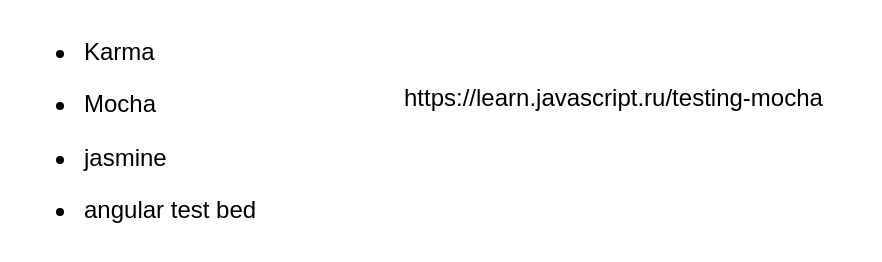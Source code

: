 <mxfile version="13.7.3" type="device" pages="3"><diagram id="yl9nOYH0sTT6Fh87tGFZ" name="типы"><mxGraphModel dx="1024" dy="592" grid="1" gridSize="10" guides="1" tooltips="1" connect="1" arrows="1" fold="1" page="1" pageScale="1" pageWidth="827" pageHeight="1169" math="0" shadow="0"><root><mxCell id="0"/><mxCell id="1" parent="0"/><mxCell id="R8mrVzwS40gJdupniA75-3" value="&lt;ul class=&quot;ak-ul&quot;&gt;&lt;li&gt;&lt;p&gt;Karma&lt;/p&gt;&lt;/li&gt;&lt;li&gt;&lt;p&gt;Mocha&lt;/p&gt;&lt;/li&gt;&lt;li&gt;&lt;p&gt;jasmine&lt;/p&gt;&lt;/li&gt;&lt;li&gt;&lt;p&gt;angular test bed&lt;/p&gt;&lt;/li&gt;&lt;/ul&gt;" style="text;whiteSpace=wrap;html=1;" parent="1" vertex="1"><mxGeometry x="40" y="40" width="160" height="130" as="geometry"/></mxCell><UserObject label="https://learn.javascript.ru/testing-mocha" link="https://learn.javascript.ru/testing-mocha" id="R8mrVzwS40gJdupniA75-4"><mxCell style="text;whiteSpace=wrap;html=1;" parent="1" vertex="1"><mxGeometry x="240" y="75" width="240" height="30" as="geometry"/></mxCell></UserObject></root></mxGraphModel></diagram><diagram id="3s0AycIwFpkHq5r3L6mW" name="protractor"><mxGraphModel dx="1024" dy="592" grid="1" gridSize="10" guides="1" tooltips="1" connect="1" arrows="1" fold="1" page="1" pageScale="1" pageWidth="827" pageHeight="1169" math="0" shadow="0"><root><mxCell id="IxChOuG9J4eGNN8hJACY-0"/><mxCell id="IxChOuG9J4eGNN8hJACY-1" parent="IxChOuG9J4eGNN8hJACY-0"/><mxCell id="IxChOuG9J4eGNN8hJACY-2" value="npm i -g protractor" style="text;whiteSpace=wrap;html=1;fillColor=#f8cecc;strokeColor=#b85450;" parent="IxChOuG9J4eGNN8hJACY-1" vertex="1"><mxGeometry x="40" y="40" width="120" height="30" as="geometry"/></mxCell><mxCell id="IxChOuG9J4eGNN8hJACY-3" value="webdriver-manager update" style="text;whiteSpace=wrap;html=1;fillColor=#f8cecc;strokeColor=#b85450;" parent="IxChOuG9J4eGNN8hJACY-1" vertex="1"><mxGeometry x="40" y="90" width="160" height="30" as="geometry"/></mxCell><mxCell id="IxChOuG9J4eGNN8hJACY-4" value="2" style="text;html=1;align=center;verticalAlign=middle;resizable=0;points=[];autosize=1;" parent="IxChOuG9J4eGNN8hJACY-1" vertex="1"><mxGeometry x="10" y="90" width="20" height="20" as="geometry"/></mxCell><mxCell id="IxChOuG9J4eGNN8hJACY-5" value="1" style="text;html=1;align=center;verticalAlign=middle;resizable=0;points=[];autosize=1;" parent="IxChOuG9J4eGNN8hJACY-1" vertex="1"><mxGeometry x="10" y="40" width="20" height="20" as="geometry"/></mxCell><mxCell id="IxChOuG9J4eGNN8hJACY-6" value="cd C:\Users\Solov\AppData\Roaming\npm\node_modules\protractor\example" style="text;whiteSpace=wrap;html=1;fillColor=#f8cecc;strokeColor=#b85450;" parent="IxChOuG9J4eGNN8hJACY-1" vertex="1"><mxGeometry x="40" y="140" width="420" height="30" as="geometry"/></mxCell><mxCell id="IxChOuG9J4eGNN8hJACY-7" value="3" style="text;html=1;align=center;verticalAlign=middle;resizable=0;points=[];autosize=1;" parent="IxChOuG9J4eGNN8hJACY-1" vertex="1"><mxGeometry x="10" y="140" width="20" height="20" as="geometry"/></mxCell><mxCell id="IxChOuG9J4eGNN8hJACY-8" value="cmd перейти на этот путь там должен быть файл config.js" style="text;html=1;align=center;verticalAlign=middle;resizable=0;points=[];autosize=1;" parent="IxChOuG9J4eGNN8hJACY-1" vertex="1"><mxGeometry x="470" y="145" width="340" height="20" as="geometry"/></mxCell><mxCell id="IxChOuG9J4eGNN8hJACY-9" value="protractor conf.js" style="text;whiteSpace=wrap;html=1;fillColor=#f8cecc;strokeColor=#b85450;" parent="IxChOuG9J4eGNN8hJACY-1" vertex="1"><mxGeometry x="40" y="190" width="100" height="30" as="geometry"/></mxCell><mxCell id="IxChOuG9J4eGNN8hJACY-10" value="4" style="text;html=1;align=center;verticalAlign=middle;resizable=0;points=[];autosize=1;" parent="IxChOuG9J4eGNN8hJACY-1" vertex="1"><mxGeometry x="10" y="190" width="20" height="20" as="geometry"/></mxCell><mxCell id="IxChOuG9J4eGNN8hJACY-11" value="" style="endArrow=none;dashed=1;html=1;" parent="IxChOuG9J4eGNN8hJACY-1" edge="1"><mxGeometry width="50" height="50" relative="1" as="geometry"><mxPoint x="40" y="240" as="sourcePoint"/><mxPoint x="800" y="240" as="targetPoint"/></mxGeometry></mxCell><UserObject label="http://juliemr.github.io/protractor-demo/" link="http://juliemr.github.io/protractor-demo/" id="IxChOuG9J4eGNN8hJACY-12"><mxCell style="text;whiteSpace=wrap;html=1;strokeColor=#82b366;fillColor=#d5e8d4;" parent="IxChOuG9J4eGNN8hJACY-1" vertex="1"><mxGeometry x="40" y="280" width="230" height="30" as="geometry"/></mxCell></UserObject><mxCell id="IxChOuG9J4eGNN8hJACY-13" value="app (calculator) for test" style="text;html=1;align=center;verticalAlign=middle;resizable=0;points=[];autosize=1;" parent="IxChOuG9J4eGNN8hJACY-1" vertex="1"><mxGeometry x="290" y="285" width="140" height="20" as="geometry"/></mxCell><mxCell id="IxChOuG9J4eGNN8hJACY-14" value="https://www.protractortest.org/#/api" style="text;whiteSpace=wrap;html=1;strokeColor=#82b366;fillColor=#d5e8d4;" parent="IxChOuG9J4eGNN8hJACY-1" vertex="1"><mxGeometry x="40" y="330" width="210" height="30" as="geometry"/></mxCell><mxCell id="IxChOuG9J4eGNN8hJACY-15" value="caйт с командами для protractor" style="text;html=1;align=center;verticalAlign=middle;resizable=0;points=[];autosize=1;" parent="IxChOuG9J4eGNN8hJACY-1" vertex="1"><mxGeometry x="290" y="335" width="190" height="20" as="geometry"/></mxCell><mxCell id="IxChOuG9J4eGNN8hJACY-16" value="&lt;div style=&quot;color: rgb(212 , 212 , 212) ; background-color: rgb(30 , 30 , 30) ; font-family: &amp;#34;consolas&amp;#34; , &amp;#34;courier new&amp;#34; , monospace ; font-weight: normal ; font-size: 14px ; line-height: 19px&quot;&gt;&lt;div&gt;&lt;span style=&quot;color: #4ec9b0&quot;&gt;exports&lt;/span&gt;&lt;span style=&quot;color: #d4d4d4&quot;&gt;.&lt;/span&gt;&lt;span style=&quot;color: #9cdcfe&quot;&gt;config&lt;/span&gt;&lt;span style=&quot;color: #d4d4d4&quot;&gt;&amp;nbsp;=&amp;nbsp;{&lt;/span&gt;&lt;/div&gt;&lt;div&gt;&lt;span style=&quot;color: #d4d4d4&quot;&gt;&amp;nbsp;&amp;nbsp;&lt;/span&gt;&lt;span style=&quot;color: #9cdcfe&quot;&gt;directConnect&lt;/span&gt;&lt;span style=&quot;color: #9cdcfe&quot;&gt;:&lt;/span&gt;&lt;span style=&quot;color: #d4d4d4&quot;&gt;&amp;nbsp;&lt;/span&gt;&lt;span style=&quot;color: #569cd6&quot;&gt;true&lt;/span&gt;&lt;span style=&quot;color: #d4d4d4&quot;&gt;,&lt;/span&gt;&lt;/div&gt;&lt;div&gt;&lt;span style=&quot;color: #d4d4d4&quot;&gt;&amp;nbsp;&amp;nbsp;&lt;/span&gt;&lt;span style=&quot;color: #9cdcfe&quot;&gt;capabilities&lt;/span&gt;&lt;span style=&quot;color: #9cdcfe&quot;&gt;:&lt;/span&gt;&lt;span style=&quot;color: #d4d4d4&quot;&gt;&amp;nbsp;{&lt;/span&gt;&lt;/div&gt;&lt;div&gt;&lt;span style=&quot;color: #d4d4d4&quot;&gt;&amp;nbsp;&amp;nbsp;&amp;nbsp;&amp;nbsp;&lt;/span&gt;&lt;span style=&quot;color: #ce9178&quot;&gt;'browserName'&lt;/span&gt;&lt;span style=&quot;color: #9cdcfe&quot;&gt;:&lt;/span&gt;&lt;span style=&quot;color: #d4d4d4&quot;&gt;&amp;nbsp;&lt;/span&gt;&lt;span style=&quot;color: #ce9178&quot;&gt;'chrome'&lt;/span&gt;&lt;/div&gt;&lt;div&gt;&lt;span style=&quot;color: #d4d4d4&quot;&gt;&amp;nbsp;&amp;nbsp;},&lt;/span&gt;&lt;/div&gt;&lt;div&gt;&lt;span style=&quot;color: #d4d4d4&quot;&gt;&amp;nbsp;&amp;nbsp;&lt;/span&gt;&lt;span style=&quot;color: #9cdcfe&quot;&gt;framework&lt;/span&gt;&lt;span style=&quot;color: #9cdcfe&quot;&gt;:&lt;/span&gt;&lt;span style=&quot;color: #d4d4d4&quot;&gt;&amp;nbsp;&lt;/span&gt;&lt;span style=&quot;color: #ce9178&quot;&gt;'jasmine'&lt;/span&gt;&lt;span style=&quot;color: #d4d4d4&quot;&gt;,&lt;/span&gt;&lt;/div&gt;&lt;div&gt;&lt;span style=&quot;color: #d4d4d4&quot;&gt;&amp;nbsp;&amp;nbsp;&lt;/span&gt;&lt;span style=&quot;color: #9cdcfe&quot;&gt;specs&lt;/span&gt;&lt;span style=&quot;color: #9cdcfe&quot;&gt;:&lt;/span&gt;&lt;span style=&quot;color: #d4d4d4&quot;&gt;&amp;nbsp;[&lt;/span&gt;&lt;span style=&quot;color: #ce9178&quot;&gt;'./calculator.js'&lt;/span&gt;&lt;span style=&quot;color: #d4d4d4&quot;&gt;],&amp;nbsp;&lt;/span&gt;&lt;span style=&quot;color: #6a9955&quot;&gt;//&amp;nbsp;&amp;lt;--&amp;nbsp;&amp;nbsp;&lt;/span&gt;&lt;/div&gt;&lt;div&gt;&lt;span style=&quot;color: #d4d4d4&quot;&gt;&amp;nbsp;&amp;nbsp;&lt;/span&gt;&lt;span style=&quot;color: #9cdcfe&quot;&gt;jasmineNodeOpts&lt;/span&gt;&lt;span style=&quot;color: #9cdcfe&quot;&gt;:&lt;/span&gt;&lt;span style=&quot;color: #d4d4d4&quot;&gt;&amp;nbsp;{&lt;/span&gt;&lt;/div&gt;&lt;div&gt;&lt;span style=&quot;color: #d4d4d4&quot;&gt;&amp;nbsp;&amp;nbsp;&amp;nbsp;&amp;nbsp;&lt;/span&gt;&lt;span style=&quot;color: #9cdcfe&quot;&gt;defaultTimeoutInterval&lt;/span&gt;&lt;span style=&quot;color: #9cdcfe&quot;&gt;:&lt;/span&gt;&lt;span style=&quot;color: #d4d4d4&quot;&gt;&amp;nbsp;&lt;/span&gt;&lt;span style=&quot;color: #b5cea8&quot;&gt;30000&lt;/span&gt;&lt;/div&gt;&lt;div&gt;&lt;span style=&quot;color: #d4d4d4&quot;&gt;&amp;nbsp;&amp;nbsp;}&lt;/span&gt;&lt;/div&gt;&lt;div&gt;&lt;span style=&quot;color: #d4d4d4&quot;&gt;};&lt;/span&gt;&lt;/div&gt;&lt;/div&gt;" style="text;whiteSpace=wrap;html=1;" parent="IxChOuG9J4eGNN8hJACY-1" vertex="1"><mxGeometry x="40" y="410" width="300" height="220" as="geometry"/></mxCell><mxCell id="IxChOuG9J4eGNN8hJACY-17" value="conf.js" style="text;html=1;align=center;verticalAlign=middle;resizable=0;points=[];autosize=1;" parent="IxChOuG9J4eGNN8hJACY-1" vertex="1"><mxGeometry x="40" y="380" width="50" height="20" as="geometry"/></mxCell><mxCell id="ctzNnGmsFFQ6oppSiSVH-0" value="&lt;div style=&quot;color: rgb(212 , 212 , 212) ; background-color: rgb(30 , 30 , 30) ; font-family: &amp;#34;consolas&amp;#34; , &amp;#34;courier new&amp;#34; , monospace ; font-weight: normal ; font-size: 14px ; line-height: 19px&quot;&gt;&lt;div&gt;&lt;span style=&quot;color: #dcdcaa&quot;&gt;describe&lt;/span&gt;&lt;span style=&quot;color: #d4d4d4&quot;&gt;(&lt;/span&gt;&lt;span style=&quot;color: #ce9178&quot;&gt;'demo&amp;nbsp;calculator&amp;nbsp;test'&lt;/span&gt;&lt;span style=&quot;color: #d4d4d4&quot;&gt;,&amp;nbsp;()&amp;nbsp;&lt;/span&gt;&lt;span style=&quot;color: #569cd6&quot;&gt;=&amp;gt;&lt;/span&gt;&lt;span style=&quot;color: #d4d4d4&quot;&gt;&amp;nbsp;{&lt;/span&gt;&lt;/div&gt;&lt;div&gt;&lt;span style=&quot;color: #d4d4d4&quot;&gt;&amp;nbsp;&amp;nbsp;&amp;nbsp;&amp;nbsp;&lt;/span&gt;&lt;span style=&quot;color: #dcdcaa&quot;&gt;it&lt;/span&gt;&lt;span style=&quot;color: #d4d4d4&quot;&gt;(&lt;/span&gt;&lt;span style=&quot;color: #ce9178&quot;&gt;'addition&amp;nbsp;test'&lt;/span&gt;&lt;span style=&quot;color: #d4d4d4&quot;&gt;,&amp;nbsp;()&amp;nbsp;&lt;/span&gt;&lt;span style=&quot;color: #569cd6&quot;&gt;=&amp;gt;&lt;/span&gt;&lt;span style=&quot;color: #d4d4d4&quot;&gt;&amp;nbsp;{&lt;/span&gt;&lt;/div&gt;&lt;div&gt;&lt;span style=&quot;color: #d4d4d4&quot;&gt;&amp;nbsp;&amp;nbsp;&amp;nbsp;&amp;nbsp;&amp;nbsp;&amp;nbsp;&amp;nbsp;&amp;nbsp;&lt;/span&gt;&lt;span style=&quot;color: #9cdcfe&quot;&gt;browser&lt;/span&gt;&lt;span style=&quot;color: #d4d4d4&quot;&gt;.&lt;/span&gt;&lt;span style=&quot;color: #dcdcaa&quot;&gt;get&lt;/span&gt;&lt;span style=&quot;color: #d4d4d4&quot;&gt;(&lt;/span&gt;&lt;span style=&quot;color: #ce9178&quot;&gt;'http://juliemr.github.io/protractor-demo/'&lt;/span&gt;&lt;span style=&quot;color: #d4d4d4&quot;&gt;);&amp;nbsp;&amp;nbsp;&lt;/span&gt;&lt;span style=&quot;color: #6a9955&quot;&gt;//&amp;nbsp;открывает&amp;nbsp;браузер&lt;/span&gt;&lt;/div&gt;&lt;div&gt;&lt;span style=&quot;color: #d4d4d4&quot;&gt;&amp;nbsp;&amp;nbsp;&amp;nbsp;&amp;nbsp;&amp;nbsp;&amp;nbsp;&amp;nbsp;&amp;nbsp;&lt;/span&gt;&lt;span style=&quot;color: #dcdcaa&quot;&gt;expect&lt;/span&gt;&lt;span style=&quot;color: #d4d4d4&quot;&gt;(&lt;/span&gt;&lt;span style=&quot;color: #9cdcfe&quot;&gt;browser&lt;/span&gt;&lt;span style=&quot;color: #d4d4d4&quot;&gt;.&lt;/span&gt;&lt;span style=&quot;color: #dcdcaa&quot;&gt;getCurrentUrl&lt;/span&gt;&lt;span style=&quot;color: #d4d4d4&quot;&gt;()).&lt;/span&gt;&lt;span style=&quot;color: #dcdcaa&quot;&gt;toBe&lt;/span&gt;&lt;span style=&quot;color: #d4d4d4&quot;&gt;(&lt;/span&gt;&lt;span style=&quot;color: #ce9178&quot;&gt;'http://juliemr.github.io/protractor-demo/'&lt;/span&gt;&lt;span style=&quot;color: #d4d4d4&quot;&gt;);&lt;/span&gt;&lt;/div&gt;&lt;br&gt;&lt;div&gt;&lt;span style=&quot;color: #d4d4d4&quot;&gt;&amp;nbsp;&amp;nbsp;&amp;nbsp;&amp;nbsp;&amp;nbsp;&amp;nbsp;&amp;nbsp;&amp;nbsp;&lt;/span&gt;&lt;span style=&quot;color: #569cd6&quot;&gt;var&lt;/span&gt;&lt;span style=&quot;color: #d4d4d4&quot;&gt;&amp;nbsp;&lt;/span&gt;&lt;span style=&quot;color: #9cdcfe&quot;&gt;input&lt;/span&gt;&lt;span style=&quot;color: #d4d4d4&quot;&gt;&amp;nbsp;=&amp;nbsp;&lt;/span&gt;&lt;span style=&quot;color: #dcdcaa&quot;&gt;element&lt;/span&gt;&lt;span style=&quot;color: #d4d4d4&quot;&gt;(&lt;/span&gt;&lt;span style=&quot;color: #9cdcfe&quot;&gt;by&lt;/span&gt;&lt;span style=&quot;color: #d4d4d4&quot;&gt;.&lt;/span&gt;&lt;span style=&quot;color: #dcdcaa&quot;&gt;model&lt;/span&gt;&lt;span style=&quot;color: #d4d4d4&quot;&gt;(&lt;/span&gt;&lt;span style=&quot;color: #ce9178&quot;&gt;'first'&lt;/span&gt;&lt;span style=&quot;color: #d4d4d4&quot;&gt;));&amp;nbsp;&lt;/span&gt;&lt;span style=&quot;color: #6a9955&quot;&gt;//&amp;nbsp;вставляю&amp;nbsp;значения&amp;nbsp;в&amp;nbsp;ng-model&lt;/span&gt;&lt;/div&gt;&lt;div&gt;&lt;span style=&quot;color: #d4d4d4&quot;&gt;&amp;nbsp;&amp;nbsp;&amp;nbsp;&amp;nbsp;&amp;nbsp;&amp;nbsp;&amp;nbsp;&amp;nbsp;&lt;/span&gt;&lt;span style=&quot;color: #9cdcfe&quot;&gt;input&lt;/span&gt;&lt;span style=&quot;color: #d4d4d4&quot;&gt;.&lt;/span&gt;&lt;span style=&quot;color: #dcdcaa&quot;&gt;sendKeys&lt;/span&gt;&lt;span style=&quot;color: #d4d4d4&quot;&gt;(&lt;/span&gt;&lt;span style=&quot;color: #ce9178&quot;&gt;'2'&lt;/span&gt;&lt;span style=&quot;color: #d4d4d4&quot;&gt;);&lt;/span&gt;&lt;/div&gt;&lt;div&gt;&lt;span style=&quot;color: #d4d4d4&quot;&gt;&amp;nbsp;&amp;nbsp;&amp;nbsp;&amp;nbsp;&amp;nbsp;&amp;nbsp;&amp;nbsp;&amp;nbsp;&lt;/span&gt;&lt;span style=&quot;color: #dcdcaa&quot;&gt;expect&lt;/span&gt;&lt;span style=&quot;color: #d4d4d4&quot;&gt;(&lt;/span&gt;&lt;span style=&quot;color: #9cdcfe&quot;&gt;input&lt;/span&gt;&lt;span style=&quot;color: #d4d4d4&quot;&gt;.&lt;/span&gt;&lt;span style=&quot;color: #dcdcaa&quot;&gt;getAttribute&lt;/span&gt;&lt;span style=&quot;color: #d4d4d4&quot;&gt;(&lt;/span&gt;&lt;span style=&quot;color: #ce9178&quot;&gt;'value'&lt;/span&gt;&lt;span style=&quot;color: #d4d4d4&quot;&gt;)).&lt;/span&gt;&lt;span style=&quot;color: #dcdcaa&quot;&gt;toBe&lt;/span&gt;&lt;span style=&quot;color: #d4d4d4&quot;&gt;(&lt;/span&gt;&lt;span style=&quot;color: #ce9178&quot;&gt;'2'&lt;/span&gt;&lt;span style=&quot;color: #d4d4d4&quot;&gt;);&lt;/span&gt;&lt;/div&gt;&lt;br&gt;&lt;div&gt;&lt;span style=&quot;color: #d4d4d4&quot;&gt;&amp;nbsp;&amp;nbsp;&amp;nbsp;&amp;nbsp;&amp;nbsp;&amp;nbsp;&amp;nbsp;&amp;nbsp;&lt;/span&gt;&lt;span style=&quot;color: #569cd6&quot;&gt;var&lt;/span&gt;&lt;span style=&quot;color: #d4d4d4&quot;&gt;&amp;nbsp;&lt;/span&gt;&lt;span style=&quot;color: #9cdcfe&quot;&gt;input2&lt;/span&gt;&lt;span style=&quot;color: #d4d4d4&quot;&gt;&amp;nbsp;=&amp;nbsp;&lt;/span&gt;&lt;span style=&quot;color: #dcdcaa&quot;&gt;element&lt;/span&gt;&lt;span style=&quot;color: #d4d4d4&quot;&gt;(&lt;/span&gt;&lt;span style=&quot;color: #9cdcfe&quot;&gt;by&lt;/span&gt;&lt;span style=&quot;color: #d4d4d4&quot;&gt;.&lt;/span&gt;&lt;span style=&quot;color: #dcdcaa&quot;&gt;model&lt;/span&gt;&lt;span style=&quot;color: #d4d4d4&quot;&gt;(&lt;/span&gt;&lt;span style=&quot;color: #ce9178&quot;&gt;'second'&lt;/span&gt;&lt;span style=&quot;color: #d4d4d4&quot;&gt;));&amp;nbsp;&lt;/span&gt;&lt;span style=&quot;color: #6a9955&quot;&gt;//&amp;nbsp;вставляю&amp;nbsp;значения&amp;nbsp;в&amp;nbsp;ng-model&lt;/span&gt;&lt;/div&gt;&lt;div&gt;&lt;span style=&quot;color: #d4d4d4&quot;&gt;&amp;nbsp;&amp;nbsp;&amp;nbsp;&amp;nbsp;&amp;nbsp;&amp;nbsp;&amp;nbsp;&amp;nbsp;&lt;/span&gt;&lt;span style=&quot;color: #9cdcfe&quot;&gt;input2&lt;/span&gt;&lt;span style=&quot;color: #d4d4d4&quot;&gt;.&lt;/span&gt;&lt;span style=&quot;color: #dcdcaa&quot;&gt;sendKeys&lt;/span&gt;&lt;span style=&quot;color: #d4d4d4&quot;&gt;(&lt;/span&gt;&lt;span style=&quot;color: #ce9178&quot;&gt;'3'&lt;/span&gt;&lt;span style=&quot;color: #d4d4d4&quot;&gt;);&lt;/span&gt;&lt;/div&gt;&lt;div&gt;&lt;span style=&quot;color: #d4d4d4&quot;&gt;&amp;nbsp;&amp;nbsp;&amp;nbsp;&amp;nbsp;&amp;nbsp;&amp;nbsp;&amp;nbsp;&amp;nbsp;&lt;/span&gt;&lt;span style=&quot;color: #dcdcaa&quot;&gt;expect&lt;/span&gt;&lt;span style=&quot;color: #d4d4d4&quot;&gt;(&lt;/span&gt;&lt;span style=&quot;color: #9cdcfe&quot;&gt;input2&lt;/span&gt;&lt;span style=&quot;color: #d4d4d4&quot;&gt;.&lt;/span&gt;&lt;span style=&quot;color: #dcdcaa&quot;&gt;getAttribute&lt;/span&gt;&lt;span style=&quot;color: #d4d4d4&quot;&gt;(&lt;/span&gt;&lt;span style=&quot;color: #ce9178&quot;&gt;'value'&lt;/span&gt;&lt;span style=&quot;color: #d4d4d4&quot;&gt;)).&lt;/span&gt;&lt;span style=&quot;color: #dcdcaa&quot;&gt;toBe&lt;/span&gt;&lt;span style=&quot;color: #d4d4d4&quot;&gt;(&lt;/span&gt;&lt;span style=&quot;color: #ce9178&quot;&gt;'3'&lt;/span&gt;&lt;span style=&quot;color: #d4d4d4&quot;&gt;);&lt;/span&gt;&lt;/div&gt;&lt;br&gt;&lt;div&gt;&lt;span style=&quot;color: #d4d4d4&quot;&gt;&amp;nbsp;&amp;nbsp;&amp;nbsp;&amp;nbsp;&amp;nbsp;&amp;nbsp;&amp;nbsp;&amp;nbsp;&lt;/span&gt;&lt;span style=&quot;color: #dcdcaa&quot;&gt;element&lt;/span&gt;&lt;span style=&quot;color: #d4d4d4&quot;&gt;(&lt;/span&gt;&lt;span style=&quot;color: #9cdcfe&quot;&gt;by&lt;/span&gt;&lt;span style=&quot;color: #d4d4d4&quot;&gt;.&lt;/span&gt;&lt;span style=&quot;color: #dcdcaa&quot;&gt;css&lt;/span&gt;&lt;span style=&quot;color: #d4d4d4&quot;&gt;(&lt;/span&gt;&lt;span style=&quot;color: #ce9178&quot;&gt;'[ng-click=&quot;doAddition()&quot;]'&lt;/span&gt;&lt;span style=&quot;color: #d4d4d4&quot;&gt;)).&lt;/span&gt;&lt;span style=&quot;color: #dcdcaa&quot;&gt;click&lt;/span&gt;&lt;span style=&quot;color: #d4d4d4&quot;&gt;();&lt;/span&gt;&lt;/div&gt;&lt;div&gt;&lt;span style=&quot;color: #d4d4d4&quot;&gt;&amp;nbsp;&amp;nbsp;&amp;nbsp;&amp;nbsp;&amp;nbsp;&amp;nbsp;&amp;nbsp;&amp;nbsp;&lt;/span&gt;&lt;span style=&quot;color: #569cd6&quot;&gt;let&lt;/span&gt;&lt;span style=&quot;color: #d4d4d4&quot;&gt;&amp;nbsp;&lt;/span&gt;&lt;span style=&quot;color: #9cdcfe&quot;&gt;result&lt;/span&gt;&lt;span style=&quot;color: #d4d4d4&quot;&gt;&amp;nbsp;=&amp;nbsp;&lt;/span&gt;&lt;span style=&quot;color: #dcdcaa&quot;&gt;element&lt;/span&gt;&lt;span style=&quot;color: #d4d4d4&quot;&gt;(&lt;/span&gt;&lt;span style=&quot;color: #9cdcfe&quot;&gt;by&lt;/span&gt;&lt;span style=&quot;color: #d4d4d4&quot;&gt;.&lt;/span&gt;&lt;span style=&quot;color: #dcdcaa&quot;&gt;cssContainingText&lt;/span&gt;&lt;span style=&quot;color: #d4d4d4&quot;&gt;(&lt;/span&gt;&lt;span style=&quot;color: #ce9178&quot;&gt;'.ng-binding'&lt;/span&gt;&lt;span style=&quot;color: #d4d4d4&quot;&gt;,&amp;nbsp;&lt;/span&gt;&lt;span style=&quot;color: #ce9178&quot;&gt;'5'&lt;/span&gt;&lt;span style=&quot;color: #d4d4d4&quot;&gt;));&lt;/span&gt;&lt;/div&gt;&lt;div&gt;&lt;span style=&quot;color: #d4d4d4&quot;&gt;&amp;nbsp;&amp;nbsp;&amp;nbsp;&amp;nbsp;&amp;nbsp;&amp;nbsp;&amp;nbsp;&amp;nbsp;&lt;/span&gt;&lt;span style=&quot;color: #dcdcaa&quot;&gt;expect&lt;/span&gt;&lt;span style=&quot;color: #d4d4d4&quot;&gt;(&lt;/span&gt;&lt;span style=&quot;color: #9cdcfe&quot;&gt;result&lt;/span&gt;&lt;span style=&quot;color: #d4d4d4&quot;&gt;.&lt;/span&gt;&lt;span style=&quot;color: #dcdcaa&quot;&gt;getText&lt;/span&gt;&lt;span style=&quot;color: #d4d4d4&quot;&gt;()).&lt;/span&gt;&lt;span style=&quot;color: #dcdcaa&quot;&gt;toEqual&lt;/span&gt;&lt;span style=&quot;color: #d4d4d4&quot;&gt;(&lt;/span&gt;&lt;span style=&quot;color: #ce9178&quot;&gt;'5'&lt;/span&gt;&lt;span style=&quot;color: #d4d4d4&quot;&gt;);&lt;/span&gt;&lt;/div&gt;&lt;br&gt;&lt;div&gt;&lt;span style=&quot;color: #d4d4d4&quot;&gt;&amp;nbsp;&amp;nbsp;&amp;nbsp;&amp;nbsp;&amp;nbsp;&amp;nbsp;&amp;nbsp;&amp;nbsp;&lt;/span&gt;&lt;span style=&quot;color: #9cdcfe&quot;&gt;browser&lt;/span&gt;&lt;span style=&quot;color: #d4d4d4&quot;&gt;.&lt;/span&gt;&lt;span style=&quot;color: #dcdcaa&quot;&gt;sleep&lt;/span&gt;&lt;span style=&quot;color: #d4d4d4&quot;&gt;(&lt;/span&gt;&lt;span style=&quot;color: #b5cea8&quot;&gt;5000&lt;/span&gt;&lt;span style=&quot;color: #d4d4d4&quot;&gt;);&amp;nbsp;&lt;/span&gt;&lt;span style=&quot;color: #6a9955&quot;&gt;//&amp;nbsp;делаю&amp;nbsp;что&amp;nbsp;бы&amp;nbsp;браузер&amp;nbsp;не&amp;nbsp;отключался&lt;/span&gt;&lt;/div&gt;&lt;div&gt;&lt;span style=&quot;color: #d4d4d4&quot;&gt;&amp;nbsp;&amp;nbsp;&amp;nbsp;&amp;nbsp;})&lt;/span&gt;&lt;/div&gt;&lt;div&gt;&lt;span style=&quot;color: #d4d4d4&quot;&gt;})&lt;/span&gt;&lt;/div&gt;&lt;/div&gt;" style="text;whiteSpace=wrap;html=1;" vertex="1" parent="IxChOuG9J4eGNN8hJACY-1"><mxGeometry x="40" y="690" width="640" height="430" as="geometry"/></mxCell><mxCell id="ctzNnGmsFFQ6oppSiSVH-1" value="calculator.js" style="text;html=1;align=center;verticalAlign=middle;resizable=0;points=[];autosize=1;" vertex="1" parent="IxChOuG9J4eGNN8hJACY-1"><mxGeometry x="40" y="660" width="80" height="20" as="geometry"/></mxCell></root></mxGraphModel></diagram><diagram id="4d-nBPWV5d9F35XkXgOp" name="protractor commands"><mxGraphModel dx="1024" dy="592" grid="1" gridSize="10" guides="1" tooltips="1" connect="1" arrows="1" fold="1" page="1" pageScale="1" pageWidth="827" pageHeight="1169" math="0" shadow="0"><root><mxCell id="yVoPqBQKCBsdZDCUNep--0"/><mxCell id="yVoPqBQKCBsdZDCUNep--1" parent="yVoPqBQKCBsdZDCUNep--0"/><mxCell id="yVoPqBQKCBsdZDCUNep--4" style="edgeStyle=orthogonalEdgeStyle;rounded=0;orthogonalLoop=1;jettySize=auto;html=1;exitX=1;exitY=0.5;exitDx=0;exitDy=0;entryX=0.003;entryY=0.48;entryDx=0;entryDy=0;entryPerimeter=0;" edge="1" parent="yVoPqBQKCBsdZDCUNep--1" source="yVoPqBQKCBsdZDCUNep--2" target="yVoPqBQKCBsdZDCUNep--3"><mxGeometry relative="1" as="geometry"/></mxCell><mxCell id="yVoPqBQKCBsdZDCUNep--2" value="&lt;div style=&quot;color: rgb(212, 212, 212); background-color: rgb(30, 30, 30); font-family: consolas, &amp;quot;courier new&amp;quot;, monospace; font-weight: normal; font-size: 14px; line-height: 19px;&quot;&gt;&lt;div&gt;&lt;span style=&quot;color: #9cdcfe&quot;&gt;browser&lt;/span&gt;&lt;span style=&quot;color: #d4d4d4&quot;&gt;.&lt;/span&gt;&lt;span style=&quot;color: #dcdcaa&quot;&gt;get&lt;/span&gt;&lt;/div&gt;&lt;/div&gt;" style="text;whiteSpace=wrap;html=1;" vertex="1" parent="yVoPqBQKCBsdZDCUNep--1"><mxGeometry x="40" y="40" width="90" height="30" as="geometry"/></mxCell><mxCell id="yVoPqBQKCBsdZDCUNep--3" value="открывает браузер" style="text;html=1;align=left;verticalAlign=middle;resizable=0;points=[];autosize=1;" vertex="1" parent="yVoPqBQKCBsdZDCUNep--1"><mxGeometry x="240" y="45" width="120" height="20" as="geometry"/></mxCell><mxCell id="yVoPqBQKCBsdZDCUNep--5" value="get&amp;nbsp;ng-model element" style="text;html=1;align=center;verticalAlign=middle;resizable=0;points=[];autosize=1;" vertex="1" parent="yVoPqBQKCBsdZDCUNep--1"><mxGeometry x="480" y="115" width="130" height="20" as="geometry"/></mxCell><mxCell id="yVoPqBQKCBsdZDCUNep--8" style="edgeStyle=orthogonalEdgeStyle;rounded=0;orthogonalLoop=1;jettySize=auto;html=1;exitX=1;exitY=0.5;exitDx=0;exitDy=0;" edge="1" parent="yVoPqBQKCBsdZDCUNep--1" source="yVoPqBQKCBsdZDCUNep--6" target="yVoPqBQKCBsdZDCUNep--7"><mxGeometry relative="1" as="geometry"/></mxCell><mxCell id="yVoPqBQKCBsdZDCUNep--6" value="&lt;div style=&quot;color: rgb(212, 212, 212); background-color: rgb(30, 30, 30); font-family: consolas, &amp;quot;courier new&amp;quot;, monospace; font-weight: normal; font-size: 14px; line-height: 19px;&quot;&gt;&lt;div&gt;&lt;span style=&quot;color: #d4d4d4&quot;&gt;&amp;nbsp;&lt;/span&gt;&lt;span style=&quot;color: #9cdcfe&quot;&gt;browser&lt;/span&gt;&lt;span style=&quot;color: #d4d4d4&quot;&gt;.&lt;/span&gt;&lt;span style=&quot;color: #dcdcaa&quot;&gt;sleep&lt;/span&gt;&lt;span style=&quot;color: #d4d4d4&quot;&gt;(&lt;/span&gt;&lt;span style=&quot;color: #b5cea8&quot;&gt;5000&lt;/span&gt;&lt;span style=&quot;color: #d4d4d4&quot;&gt;);&lt;/span&gt;&lt;/div&gt;&lt;/div&gt;" style="text;whiteSpace=wrap;html=1;" vertex="1" parent="yVoPqBQKCBsdZDCUNep--1"><mxGeometry x="40" y="340" width="170" height="30" as="geometry"/></mxCell><mxCell id="yVoPqBQKCBsdZDCUNep--7" value="держит открытым браузер" style="text;html=1;align=left;verticalAlign=middle;resizable=0;points=[];autosize=1;" vertex="1" parent="yVoPqBQKCBsdZDCUNep--1"><mxGeometry x="240" y="345" width="160" height="20" as="geometry"/></mxCell><mxCell id="yVoPqBQKCBsdZDCUNep--9" value="&lt;div style=&quot;color: rgb(212 , 212 , 212) ; background-color: rgb(30 , 30 , 30) ; font-family: &amp;#34;consolas&amp;#34; , &amp;#34;courier new&amp;#34; , monospace ; font-weight: normal ; font-size: 14px ; line-height: 19px&quot;&gt;&lt;div&gt;&lt;span style=&quot;color: #569cd6&quot;&gt;var&lt;/span&gt;&lt;span style=&quot;color: #d4d4d4&quot;&gt;&amp;nbsp;&lt;/span&gt;&lt;span style=&quot;color: #9cdcfe&quot;&gt;input2&lt;/span&gt;&lt;span style=&quot;color: #d4d4d4&quot;&gt;&amp;nbsp;=&amp;nbsp;&lt;/span&gt;&lt;span style=&quot;color: #dcdcaa&quot;&gt;element&lt;/span&gt;&lt;span style=&quot;color: #d4d4d4&quot;&gt;(&lt;/span&gt;&lt;span style=&quot;color: #9cdcfe&quot;&gt;by&lt;/span&gt;&lt;span style=&quot;color: #d4d4d4&quot;&gt;.&lt;/span&gt;&lt;span style=&quot;color: #dcdcaa&quot;&gt;model&lt;/span&gt;&lt;span style=&quot;color: #d4d4d4&quot;&gt;(&lt;/span&gt;&lt;span style=&quot;color: #ce9178&quot;&gt;'second'&lt;/span&gt;&lt;span style=&quot;color: #d4d4d4&quot;&gt;));&lt;/span&gt;&lt;/div&gt;&lt;div&gt;&lt;span style=&quot;color: #d4d4d4&quot;&gt;&amp;nbsp;&amp;nbsp;&amp;nbsp;&amp;nbsp;&lt;/span&gt;&lt;span style=&quot;color: #9cdcfe&quot;&gt;input2&lt;/span&gt;&lt;span style=&quot;color: #d4d4d4&quot;&gt;.&lt;/span&gt;&lt;span style=&quot;color: #dcdcaa&quot;&gt;sendKeys&lt;/span&gt;&lt;span style=&quot;color: #d4d4d4&quot;&gt;(&lt;/span&gt;&lt;span style=&quot;color: #ce9178&quot;&gt;'123'&lt;/span&gt;&lt;span style=&quot;color: #d4d4d4&quot;&gt;);&lt;/span&gt;&lt;/div&gt;&lt;div&gt;&lt;span style=&quot;color: #d4d4d4&quot;&gt;&amp;nbsp; &amp;nbsp; &lt;/span&gt;&lt;span style=&quot;color: #dcdcaa&quot;&gt;expect&lt;/span&gt;&lt;span style=&quot;color: #d4d4d4&quot;&gt;(&lt;/span&gt;&lt;span style=&quot;color: #9cdcfe&quot;&gt;input&lt;/span&gt;&lt;span style=&quot;color: #d4d4d4&quot;&gt;.&lt;/span&gt;&lt;span style=&quot;color: #dcdcaa&quot;&gt;getAttribute&lt;/span&gt;&lt;span style=&quot;color: #d4d4d4&quot;&gt;(&lt;/span&gt;&lt;span style=&quot;color: #ce9178&quot;&gt;'value'&lt;/span&gt;&lt;span style=&quot;color: #d4d4d4&quot;&gt;)).&lt;/span&gt;&lt;span style=&quot;color: #dcdcaa&quot;&gt;toBe&lt;/span&gt;&lt;span style=&quot;color: #d4d4d4&quot;&gt;(&lt;/span&gt;&lt;span style=&quot;color: #ce9178&quot;&gt;'123'&lt;/span&gt;&lt;span style=&quot;color: #d4d4d4&quot;&gt;);&lt;/span&gt;&lt;/div&gt;&lt;/div&gt;" style="text;whiteSpace=wrap;html=1;" vertex="1" parent="yVoPqBQKCBsdZDCUNep--1"><mxGeometry x="40" y="90" width="410" height="70" as="geometry"/></mxCell><mxCell id="yVoPqBQKCBsdZDCUNep--10" value="&lt;div style=&quot;color: rgb(212, 212, 212); background-color: rgb(30, 30, 30); font-family: consolas, &amp;quot;courier new&amp;quot;, monospace; font-weight: normal; font-size: 14px; line-height: 19px;&quot;&gt;&lt;div&gt;&lt;span style=&quot;color: #dcdcaa&quot;&gt;element&lt;/span&gt;&lt;span style=&quot;color: #d4d4d4&quot;&gt;(&lt;/span&gt;&lt;span style=&quot;color: #9cdcfe&quot;&gt;by&lt;/span&gt;&lt;span style=&quot;color: #d4d4d4&quot;&gt;.&lt;/span&gt;&lt;span style=&quot;color: #dcdcaa&quot;&gt;css&lt;/span&gt;&lt;span style=&quot;color: #d4d4d4&quot;&gt;(&lt;/span&gt;&lt;span style=&quot;color: #ce9178&quot;&gt;'[ng-click=&quot;doAddition()&quot;]'&lt;/span&gt;&lt;span style=&quot;color: #d4d4d4&quot;&gt;)).&lt;/span&gt;&lt;span style=&quot;color: #dcdcaa&quot;&gt;click&lt;/span&gt;&lt;span style=&quot;color: #d4d4d4&quot;&gt;();&lt;/span&gt;&lt;/div&gt;&lt;/div&gt;" style="text;whiteSpace=wrap;html=1;" vertex="1" parent="yVoPqBQKCBsdZDCUNep--1"><mxGeometry x="40" y="180" width="430" height="30" as="geometry"/></mxCell><mxCell id="yVoPqBQKCBsdZDCUNep--11" value="click element" style="text;html=1;align=center;verticalAlign=middle;resizable=0;points=[];autosize=1;" vertex="1" parent="yVoPqBQKCBsdZDCUNep--1"><mxGeometry x="470" y="185" width="90" height="20" as="geometry"/></mxCell><mxCell id="yVoPqBQKCBsdZDCUNep--12" value="&lt;div style=&quot;color: rgb(212, 212, 212); background-color: rgb(30, 30, 30); font-family: consolas, &amp;quot;courier new&amp;quot;, monospace; font-weight: normal; font-size: 14px; line-height: 19px;&quot;&gt;&lt;div&gt;&lt;span style=&quot;color: #569cd6&quot;&gt;let&lt;/span&gt;&lt;span style=&quot;color: #d4d4d4&quot;&gt;&amp;nbsp;&lt;/span&gt;&lt;span style=&quot;color: #9cdcfe&quot;&gt;result&lt;/span&gt;&lt;span style=&quot;color: #d4d4d4&quot;&gt;&amp;nbsp;=&amp;nbsp;&lt;/span&gt;&lt;span style=&quot;color: #dcdcaa&quot;&gt;element&lt;/span&gt;&lt;span style=&quot;color: #d4d4d4&quot;&gt;(&lt;/span&gt;&lt;span style=&quot;color: #9cdcfe&quot;&gt;by&lt;/span&gt;&lt;span style=&quot;color: #d4d4d4&quot;&gt;.&lt;/span&gt;&lt;span style=&quot;color: #dcdcaa&quot;&gt;cssContainingText&lt;/span&gt;&lt;span style=&quot;color: #d4d4d4&quot;&gt;(&lt;/span&gt;&lt;span style=&quot;color: #ce9178&quot;&gt;'.ng-binding'&lt;/span&gt;&lt;span style=&quot;color: #d4d4d4&quot;&gt;,&amp;nbsp;&lt;/span&gt;&lt;span style=&quot;color: #ce9178&quot;&gt;'5'&lt;/span&gt;&lt;span style=&quot;color: #d4d4d4&quot;&gt;));&lt;/span&gt;&lt;/div&gt;&lt;/div&gt;" style="text;whiteSpace=wrap;html=1;" vertex="1" parent="yVoPqBQKCBsdZDCUNep--1"><mxGeometry x="40" y="250" width="510" height="30" as="geometry"/></mxCell><mxCell id="yVoPqBQKCBsdZDCUNep--13" value="получает последнее значение элемента" style="text;html=1;align=center;verticalAlign=middle;resizable=0;points=[];autosize=1;" vertex="1" parent="yVoPqBQKCBsdZDCUNep--1"><mxGeometry x="550" y="260" width="240" height="20" as="geometry"/></mxCell><mxCell id="yVoPqBQKCBsdZDCUNep--14" value="Expactation" style="text;html=1;align=center;verticalAlign=middle;resizable=0;points=[];autosize=1;strokeColor=#000000;" vertex="1" parent="yVoPqBQKCBsdZDCUNep--1"><mxGeometry x="40" y="440" width="80" height="20" as="geometry"/></mxCell><mxCell id="yVoPqBQKCBsdZDCUNep--15" value="&lt;div style=&quot;color: rgb(212, 212, 212); background-color: rgb(30, 30, 30); font-family: consolas, &amp;quot;courier new&amp;quot;, monospace; font-weight: normal; font-size: 14px; line-height: 19px;&quot;&gt;&lt;div&gt;&lt;span style=&quot;color: #dcdcaa&quot;&gt;expect&lt;/span&gt;&lt;span style=&quot;color: #d4d4d4&quot;&gt;(&lt;/span&gt;&lt;span style=&quot;color: #9cdcfe&quot;&gt;result&lt;/span&gt;&lt;span style=&quot;color: #d4d4d4&quot;&gt;.&lt;/span&gt;&lt;span style=&quot;color: #dcdcaa&quot;&gt;getText&lt;/span&gt;&lt;span style=&quot;color: #d4d4d4&quot;&gt;()).&lt;/span&gt;&lt;span style=&quot;color: #dcdcaa&quot;&gt;toEqual&lt;/span&gt;&lt;span style=&quot;color: #d4d4d4&quot;&gt;(&lt;/span&gt;&lt;span style=&quot;color: #ce9178&quot;&gt;'5'&lt;/span&gt;&lt;span style=&quot;color: #d4d4d4&quot;&gt;);&lt;/span&gt;&lt;/div&gt;&lt;/div&gt;" style="text;whiteSpace=wrap;html=1;" vertex="1" parent="yVoPqBQKCBsdZDCUNep--1"><mxGeometry x="40" y="480" width="300" height="30" as="geometry"/></mxCell><mxCell id="yVoPqBQKCBsdZDCUNep--16" value="сравнивает значение" style="text;html=1;align=center;verticalAlign=middle;resizable=0;points=[];autosize=1;" vertex="1" parent="yVoPqBQKCBsdZDCUNep--1"><mxGeometry x="360" y="485" width="130" height="20" as="geometry"/></mxCell></root></mxGraphModel></diagram></mxfile>